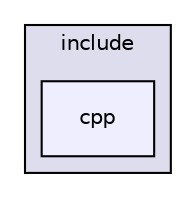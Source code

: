 digraph "cpp" {
  compound=true
  node [ fontsize="10", fontname="Helvetica"];
  edge [ labelfontsize="10", labelfontname="Helvetica"];
  subgraph clusterdir_bf66eabbfc7937afe779e0143e63a34d {
    graph [ bgcolor="#ddddee", pencolor="black", label="include" fontname="Helvetica", fontsize="10", URL="dir_bf66eabbfc7937afe779e0143e63a34d.html"]
  dir_647f8081ca99897809dbd15c27789203 [shape=box, label="cpp", style="filled", fillcolor="#eeeeff", pencolor="black", URL="dir_647f8081ca99897809dbd15c27789203.html"];
  }
}

